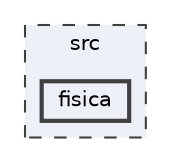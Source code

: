 digraph "src/fisica"
{
 // LATEX_PDF_SIZE
  bgcolor="transparent";
  edge [fontname=Helvetica,fontsize=10,labelfontname=Helvetica,labelfontsize=10];
  node [fontname=Helvetica,fontsize=10,shape=box,height=0.2,width=0.4];
  compound=true
  subgraph clusterdir_68267d1309a1af8e8297ef4c3efbcdba {
    graph [ bgcolor="#edf0f7", pencolor="grey25", label="src", fontname=Helvetica,fontsize=10 style="filled,dashed", URL="dir_68267d1309a1af8e8297ef4c3efbcdba.html",tooltip=""]
  dir_d8fc0ad4955a621a9a1e261fc3e48a5a [label="fisica", fillcolor="#edf0f7", color="grey25", style="filled,bold", URL="dir_d8fc0ad4955a621a9a1e261fc3e48a5a.html",tooltip=""];
  }
}
